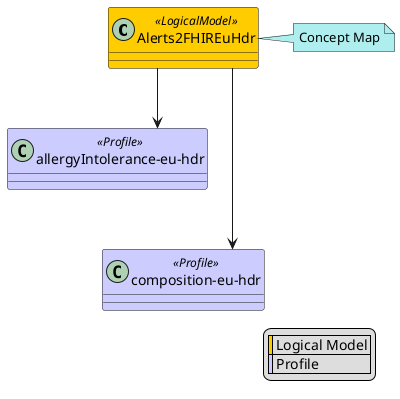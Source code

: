 @startuml
skinparam class {
    BackgroundColor<<LogicalModel>> #FFCC00
    BackgroundColor<<Profile>> #CCCCFF
}
skinparam linetype ortho
legend right
  | <#FFCC00> | Logical Model |
  | <#CCCCFF> | Profile |
endlegend
class "Alerts2FHIREuHdr" <<LogicalModel>> [[StructureDefinition-Alerts2FHIREuHdr.html]]
note right #PaleTurquoise [[ConceptMap-alerts2FHIR-eu-hdr.html]]
Concept Map
endnote
class "allergyIntolerance-eu-hdr" <<Profile>> [[StructureDefinition-allergyIntolerance-eu-hdr.html]]
"Alerts2FHIREuHdr" --> "allergyIntolerance-eu-hdr"
class "composition-eu-hdr" <<Profile>> [[StructureDefinition-composition-eu-hdr.html]]
"Alerts2FHIREuHdr" --> "composition-eu-hdr"
"allergyIntolerance-eu-hdr" -[hidden]-> "composition-eu-hdr"
@enduml